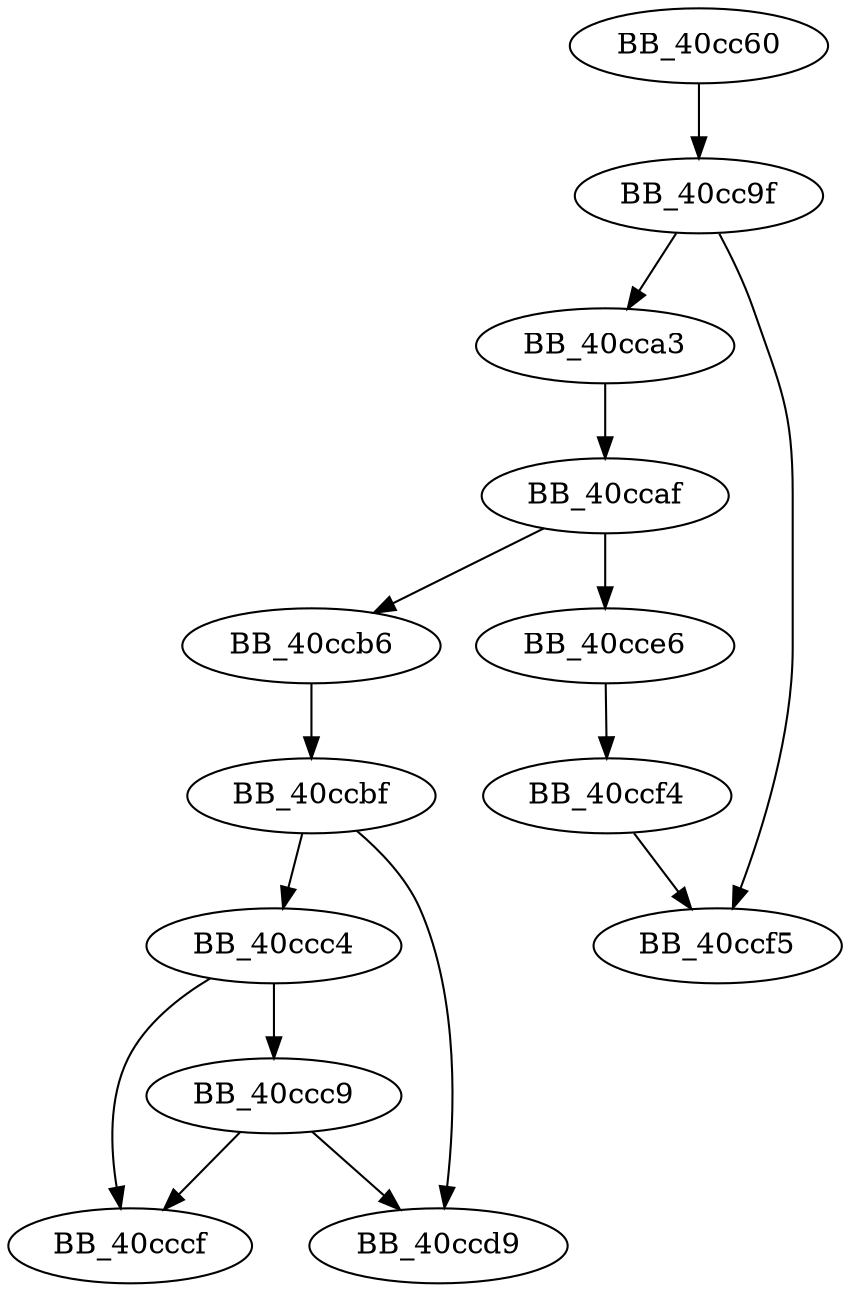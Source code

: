 DiGraph sub_40CC60{
BB_40cc60->BB_40cc9f
BB_40cc9f->BB_40cca3
BB_40cc9f->BB_40ccf5
BB_40cca3->BB_40ccaf
BB_40ccaf->BB_40ccb6
BB_40ccaf->BB_40cce6
BB_40ccb6->BB_40ccbf
BB_40ccbf->BB_40ccc4
BB_40ccbf->BB_40ccd9
BB_40ccc4->BB_40ccc9
BB_40ccc4->BB_40cccf
BB_40ccc9->BB_40cccf
BB_40ccc9->BB_40ccd9
BB_40cce6->BB_40ccf4
BB_40ccf4->BB_40ccf5
}
